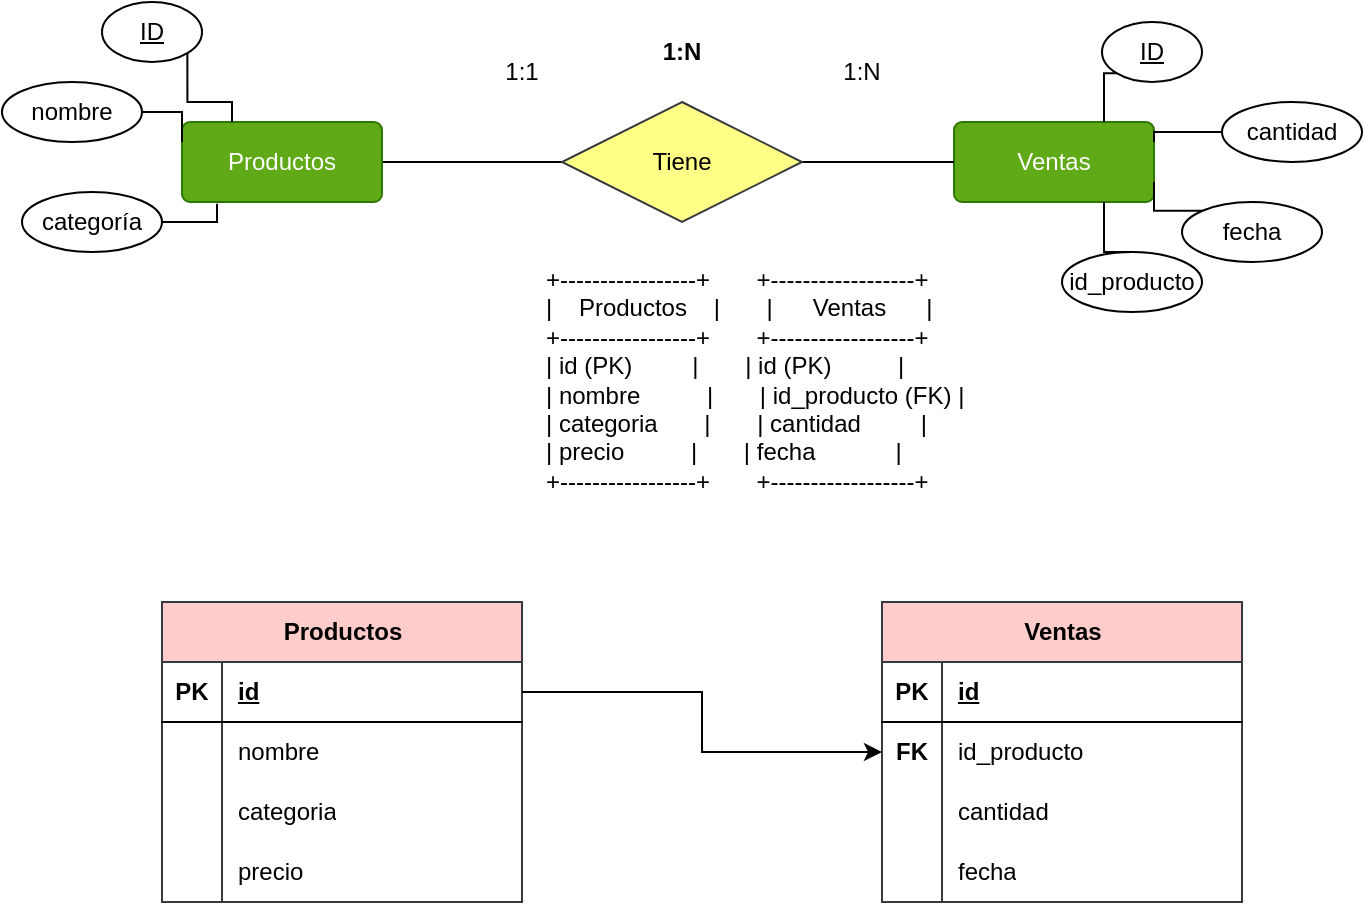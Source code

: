 <mxfile version="22.1.21" type="github">
  <diagram name="Página-1" id="dp739h36hnf_p2e6kuYJ">
    <mxGraphModel dx="1050" dy="522" grid="1" gridSize="10" guides="1" tooltips="1" connect="1" arrows="1" fold="1" page="1" pageScale="1" pageWidth="827" pageHeight="1169" math="0" shadow="0">
      <root>
        <mxCell id="0" />
        <mxCell id="1" parent="0" />
        <mxCell id="BQB4LDkK-kduXzE50Ksh-1" value="Ventas" style="rounded=1;arcSize=10;whiteSpace=wrap;html=1;align=center;fillColor=#60a917;fontColor=#ffffff;strokeColor=#2D7600;" vertex="1" parent="1">
          <mxGeometry x="576" y="60" width="100" height="40" as="geometry" />
        </mxCell>
        <mxCell id="BQB4LDkK-kduXzE50Ksh-13" style="edgeStyle=orthogonalEdgeStyle;rounded=0;orthogonalLoop=1;jettySize=auto;html=1;exitX=1;exitY=0.5;exitDx=0;exitDy=0;entryX=0;entryY=0.5;entryDx=0;entryDy=0;endArrow=none;endFill=0;" edge="1" parent="1" source="BQB4LDkK-kduXzE50Ksh-2" target="BQB4LDkK-kduXzE50Ksh-3">
          <mxGeometry relative="1" as="geometry" />
        </mxCell>
        <mxCell id="BQB4LDkK-kduXzE50Ksh-2" value="Productos" style="rounded=1;arcSize=10;whiteSpace=wrap;html=1;align=center;fillColor=#60a917;fontColor=#ffffff;strokeColor=#2D7600;" vertex="1" parent="1">
          <mxGeometry x="190" y="60" width="100" height="40" as="geometry" />
        </mxCell>
        <mxCell id="BQB4LDkK-kduXzE50Ksh-14" style="edgeStyle=orthogonalEdgeStyle;rounded=0;orthogonalLoop=1;jettySize=auto;html=1;exitX=1;exitY=0.5;exitDx=0;exitDy=0;endArrow=none;endFill=0;" edge="1" parent="1" source="BQB4LDkK-kduXzE50Ksh-3" target="BQB4LDkK-kduXzE50Ksh-1">
          <mxGeometry relative="1" as="geometry" />
        </mxCell>
        <mxCell id="BQB4LDkK-kduXzE50Ksh-3" value="Tiene" style="shape=rhombus;perimeter=rhombusPerimeter;whiteSpace=wrap;html=1;align=center;fillColor=#ffff88;strokeColor=#36393d;" vertex="1" parent="1">
          <mxGeometry x="380" y="50" width="120" height="60" as="geometry" />
        </mxCell>
        <mxCell id="BQB4LDkK-kduXzE50Ksh-21" style="edgeStyle=orthogonalEdgeStyle;rounded=0;orthogonalLoop=1;jettySize=auto;html=1;exitX=0;exitY=1;exitDx=0;exitDy=0;entryX=0.75;entryY=0;entryDx=0;entryDy=0;endArrow=none;endFill=0;" edge="1" parent="1" source="BQB4LDkK-kduXzE50Ksh-4" target="BQB4LDkK-kduXzE50Ksh-1">
          <mxGeometry relative="1" as="geometry" />
        </mxCell>
        <mxCell id="BQB4LDkK-kduXzE50Ksh-4" value="&lt;u&gt;ID&lt;/u&gt;" style="ellipse;whiteSpace=wrap;html=1;align=center;" vertex="1" parent="1">
          <mxGeometry x="650" y="10" width="50" height="30" as="geometry" />
        </mxCell>
        <mxCell id="BQB4LDkK-kduXzE50Ksh-5" value="categoría" style="ellipse;whiteSpace=wrap;html=1;align=center;" vertex="1" parent="1">
          <mxGeometry x="110" y="95" width="70" height="30" as="geometry" />
        </mxCell>
        <mxCell id="BQB4LDkK-kduXzE50Ksh-19" style="edgeStyle=orthogonalEdgeStyle;rounded=0;orthogonalLoop=1;jettySize=auto;html=1;exitX=1;exitY=0.5;exitDx=0;exitDy=0;entryX=0;entryY=0.25;entryDx=0;entryDy=0;endArrow=none;endFill=0;" edge="1" parent="1" source="BQB4LDkK-kduXzE50Ksh-6" target="BQB4LDkK-kduXzE50Ksh-2">
          <mxGeometry relative="1" as="geometry" />
        </mxCell>
        <mxCell id="BQB4LDkK-kduXzE50Ksh-6" value="nombre" style="ellipse;whiteSpace=wrap;html=1;align=center;" vertex="1" parent="1">
          <mxGeometry x="100" y="40" width="70" height="30" as="geometry" />
        </mxCell>
        <mxCell id="BQB4LDkK-kduXzE50Ksh-22" style="edgeStyle=orthogonalEdgeStyle;rounded=0;orthogonalLoop=1;jettySize=auto;html=1;exitX=0;exitY=0.5;exitDx=0;exitDy=0;entryX=1;entryY=0.25;entryDx=0;entryDy=0;endArrow=none;endFill=0;" edge="1" parent="1" source="BQB4LDkK-kduXzE50Ksh-8" target="BQB4LDkK-kduXzE50Ksh-1">
          <mxGeometry relative="1" as="geometry" />
        </mxCell>
        <mxCell id="BQB4LDkK-kduXzE50Ksh-8" value="cantidad" style="ellipse;whiteSpace=wrap;html=1;align=center;" vertex="1" parent="1">
          <mxGeometry x="710" y="50" width="70" height="30" as="geometry" />
        </mxCell>
        <mxCell id="BQB4LDkK-kduXzE50Ksh-24" style="edgeStyle=orthogonalEdgeStyle;rounded=0;orthogonalLoop=1;jettySize=auto;html=1;exitX=0;exitY=0;exitDx=0;exitDy=0;entryX=1;entryY=0.75;entryDx=0;entryDy=0;endArrow=none;endFill=0;" edge="1" parent="1" source="BQB4LDkK-kduXzE50Ksh-11" target="BQB4LDkK-kduXzE50Ksh-1">
          <mxGeometry relative="1" as="geometry" />
        </mxCell>
        <mxCell id="BQB4LDkK-kduXzE50Ksh-11" value="fecha" style="ellipse;whiteSpace=wrap;html=1;align=center;" vertex="1" parent="1">
          <mxGeometry x="690" y="100" width="70" height="30" as="geometry" />
        </mxCell>
        <mxCell id="BQB4LDkK-kduXzE50Ksh-18" style="edgeStyle=orthogonalEdgeStyle;rounded=0;orthogonalLoop=1;jettySize=auto;html=1;exitX=1;exitY=1;exitDx=0;exitDy=0;entryX=0.25;entryY=0;entryDx=0;entryDy=0;endArrow=none;endFill=0;" edge="1" parent="1" source="BQB4LDkK-kduXzE50Ksh-15" target="BQB4LDkK-kduXzE50Ksh-2">
          <mxGeometry relative="1" as="geometry" />
        </mxCell>
        <mxCell id="BQB4LDkK-kduXzE50Ksh-15" value="&lt;u&gt;ID&lt;/u&gt;" style="ellipse;whiteSpace=wrap;html=1;align=center;" vertex="1" parent="1">
          <mxGeometry x="150" width="50" height="30" as="geometry" />
        </mxCell>
        <mxCell id="BQB4LDkK-kduXzE50Ksh-23" style="edgeStyle=orthogonalEdgeStyle;rounded=0;orthogonalLoop=1;jettySize=auto;html=1;exitX=0.5;exitY=0;exitDx=0;exitDy=0;entryX=0.75;entryY=1;entryDx=0;entryDy=0;endArrow=none;endFill=0;" edge="1" parent="1" source="BQB4LDkK-kduXzE50Ksh-17" target="BQB4LDkK-kduXzE50Ksh-1">
          <mxGeometry relative="1" as="geometry" />
        </mxCell>
        <mxCell id="BQB4LDkK-kduXzE50Ksh-17" value="id_producto" style="ellipse;whiteSpace=wrap;html=1;align=center;" vertex="1" parent="1">
          <mxGeometry x="630" y="125" width="70" height="30" as="geometry" />
        </mxCell>
        <mxCell id="BQB4LDkK-kduXzE50Ksh-20" style="edgeStyle=orthogonalEdgeStyle;rounded=0;orthogonalLoop=1;jettySize=auto;html=1;exitX=1;exitY=0.5;exitDx=0;exitDy=0;entryX=0.175;entryY=1.021;entryDx=0;entryDy=0;entryPerimeter=0;endArrow=none;endFill=0;" edge="1" parent="1" source="BQB4LDkK-kduXzE50Ksh-5" target="BQB4LDkK-kduXzE50Ksh-2">
          <mxGeometry relative="1" as="geometry" />
        </mxCell>
        <mxCell id="BQB4LDkK-kduXzE50Ksh-25" value="1:N" style="text;html=1;strokeColor=none;fillColor=none;align=center;verticalAlign=middle;whiteSpace=wrap;rounded=0;" vertex="1" parent="1">
          <mxGeometry x="500" y="20" width="60" height="30" as="geometry" />
        </mxCell>
        <mxCell id="BQB4LDkK-kduXzE50Ksh-26" value="1:1" style="text;html=1;strokeColor=none;fillColor=none;align=center;verticalAlign=middle;whiteSpace=wrap;rounded=0;" vertex="1" parent="1">
          <mxGeometry x="330" y="20" width="60" height="30" as="geometry" />
        </mxCell>
        <mxCell id="BQB4LDkK-kduXzE50Ksh-27" value="&lt;b&gt;1:N&lt;/b&gt;" style="text;html=1;strokeColor=none;fillColor=none;align=center;verticalAlign=middle;whiteSpace=wrap;rounded=0;" vertex="1" parent="1">
          <mxGeometry x="410" y="10" width="60" height="30" as="geometry" />
        </mxCell>
        <mxCell id="BQB4LDkK-kduXzE50Ksh-28" value="+-----------------+       +------------------+&#xa;|    Productos    |       |      Ventas      |&#xa;+-----------------+       +------------------+&#xa;| id (PK)         |       | id (PK)          |&#xa;| nombre          |       | id_producto (FK) |&#xa;| categoria       |       | cantidad         |&#xa;| precio          |       | fecha            |&#xa;+-----------------+       +------------------+" style="text;whiteSpace=wrap;" vertex="1" parent="1">
          <mxGeometry x="370" y="125" width="320" height="230" as="geometry" />
        </mxCell>
        <mxCell id="BQB4LDkK-kduXzE50Ksh-29" value="Productos" style="shape=table;startSize=30;container=1;collapsible=1;childLayout=tableLayout;fixedRows=1;rowLines=0;fontStyle=1;align=center;resizeLast=1;html=1;fillColor=#ffcccc;strokeColor=#36393d;" vertex="1" parent="1">
          <mxGeometry x="180" y="300" width="180" height="150" as="geometry" />
        </mxCell>
        <mxCell id="BQB4LDkK-kduXzE50Ksh-30" value="" style="shape=tableRow;horizontal=0;startSize=0;swimlaneHead=0;swimlaneBody=0;fillColor=none;collapsible=0;dropTarget=0;points=[[0,0.5],[1,0.5]];portConstraint=eastwest;top=0;left=0;right=0;bottom=1;" vertex="1" parent="BQB4LDkK-kduXzE50Ksh-29">
          <mxGeometry y="30" width="180" height="30" as="geometry" />
        </mxCell>
        <mxCell id="BQB4LDkK-kduXzE50Ksh-31" value="PK" style="shape=partialRectangle;connectable=0;fillColor=none;top=0;left=0;bottom=0;right=0;fontStyle=1;overflow=hidden;whiteSpace=wrap;html=1;" vertex="1" parent="BQB4LDkK-kduXzE50Ksh-30">
          <mxGeometry width="30" height="30" as="geometry">
            <mxRectangle width="30" height="30" as="alternateBounds" />
          </mxGeometry>
        </mxCell>
        <mxCell id="BQB4LDkK-kduXzE50Ksh-32" value="id" style="shape=partialRectangle;connectable=0;fillColor=none;top=0;left=0;bottom=0;right=0;align=left;spacingLeft=6;fontStyle=5;overflow=hidden;whiteSpace=wrap;html=1;" vertex="1" parent="BQB4LDkK-kduXzE50Ksh-30">
          <mxGeometry x="30" width="150" height="30" as="geometry">
            <mxRectangle width="150" height="30" as="alternateBounds" />
          </mxGeometry>
        </mxCell>
        <mxCell id="BQB4LDkK-kduXzE50Ksh-33" value="" style="shape=tableRow;horizontal=0;startSize=0;swimlaneHead=0;swimlaneBody=0;fillColor=none;collapsible=0;dropTarget=0;points=[[0,0.5],[1,0.5]];portConstraint=eastwest;top=0;left=0;right=0;bottom=0;" vertex="1" parent="BQB4LDkK-kduXzE50Ksh-29">
          <mxGeometry y="60" width="180" height="30" as="geometry" />
        </mxCell>
        <mxCell id="BQB4LDkK-kduXzE50Ksh-34" value="" style="shape=partialRectangle;connectable=0;fillColor=none;top=0;left=0;bottom=0;right=0;editable=1;overflow=hidden;whiteSpace=wrap;html=1;" vertex="1" parent="BQB4LDkK-kduXzE50Ksh-33">
          <mxGeometry width="30" height="30" as="geometry">
            <mxRectangle width="30" height="30" as="alternateBounds" />
          </mxGeometry>
        </mxCell>
        <mxCell id="BQB4LDkK-kduXzE50Ksh-35" value="nombre" style="shape=partialRectangle;connectable=0;fillColor=none;top=0;left=0;bottom=0;right=0;align=left;spacingLeft=6;overflow=hidden;whiteSpace=wrap;html=1;" vertex="1" parent="BQB4LDkK-kduXzE50Ksh-33">
          <mxGeometry x="30" width="150" height="30" as="geometry">
            <mxRectangle width="150" height="30" as="alternateBounds" />
          </mxGeometry>
        </mxCell>
        <mxCell id="BQB4LDkK-kduXzE50Ksh-36" value="" style="shape=tableRow;horizontal=0;startSize=0;swimlaneHead=0;swimlaneBody=0;fillColor=none;collapsible=0;dropTarget=0;points=[[0,0.5],[1,0.5]];portConstraint=eastwest;top=0;left=0;right=0;bottom=0;" vertex="1" parent="BQB4LDkK-kduXzE50Ksh-29">
          <mxGeometry y="90" width="180" height="30" as="geometry" />
        </mxCell>
        <mxCell id="BQB4LDkK-kduXzE50Ksh-37" value="" style="shape=partialRectangle;connectable=0;fillColor=none;top=0;left=0;bottom=0;right=0;editable=1;overflow=hidden;whiteSpace=wrap;html=1;" vertex="1" parent="BQB4LDkK-kduXzE50Ksh-36">
          <mxGeometry width="30" height="30" as="geometry">
            <mxRectangle width="30" height="30" as="alternateBounds" />
          </mxGeometry>
        </mxCell>
        <mxCell id="BQB4LDkK-kduXzE50Ksh-38" value="categoria" style="shape=partialRectangle;connectable=0;fillColor=none;top=0;left=0;bottom=0;right=0;align=left;spacingLeft=6;overflow=hidden;whiteSpace=wrap;html=1;" vertex="1" parent="BQB4LDkK-kduXzE50Ksh-36">
          <mxGeometry x="30" width="150" height="30" as="geometry">
            <mxRectangle width="150" height="30" as="alternateBounds" />
          </mxGeometry>
        </mxCell>
        <mxCell id="BQB4LDkK-kduXzE50Ksh-39" value="" style="shape=tableRow;horizontal=0;startSize=0;swimlaneHead=0;swimlaneBody=0;fillColor=none;collapsible=0;dropTarget=0;points=[[0,0.5],[1,0.5]];portConstraint=eastwest;top=0;left=0;right=0;bottom=0;" vertex="1" parent="BQB4LDkK-kduXzE50Ksh-29">
          <mxGeometry y="120" width="180" height="30" as="geometry" />
        </mxCell>
        <mxCell id="BQB4LDkK-kduXzE50Ksh-40" value="" style="shape=partialRectangle;connectable=0;fillColor=none;top=0;left=0;bottom=0;right=0;editable=1;overflow=hidden;whiteSpace=wrap;html=1;" vertex="1" parent="BQB4LDkK-kduXzE50Ksh-39">
          <mxGeometry width="30" height="30" as="geometry">
            <mxRectangle width="30" height="30" as="alternateBounds" />
          </mxGeometry>
        </mxCell>
        <mxCell id="BQB4LDkK-kduXzE50Ksh-41" value="precio" style="shape=partialRectangle;connectable=0;fillColor=none;top=0;left=0;bottom=0;right=0;align=left;spacingLeft=6;overflow=hidden;whiteSpace=wrap;html=1;" vertex="1" parent="BQB4LDkK-kduXzE50Ksh-39">
          <mxGeometry x="30" width="150" height="30" as="geometry">
            <mxRectangle width="150" height="30" as="alternateBounds" />
          </mxGeometry>
        </mxCell>
        <mxCell id="BQB4LDkK-kduXzE50Ksh-42" value="Ventas" style="shape=table;startSize=30;container=1;collapsible=1;childLayout=tableLayout;fixedRows=1;rowLines=0;fontStyle=1;align=center;resizeLast=1;html=1;fillColor=#ffcccc;strokeColor=#36393d;" vertex="1" parent="1">
          <mxGeometry x="540" y="300" width="180" height="150" as="geometry" />
        </mxCell>
        <mxCell id="BQB4LDkK-kduXzE50Ksh-43" value="" style="shape=tableRow;horizontal=0;startSize=0;swimlaneHead=0;swimlaneBody=0;fillColor=none;collapsible=0;dropTarget=0;points=[[0,0.5],[1,0.5]];portConstraint=eastwest;top=0;left=0;right=0;bottom=1;" vertex="1" parent="BQB4LDkK-kduXzE50Ksh-42">
          <mxGeometry y="30" width="180" height="30" as="geometry" />
        </mxCell>
        <mxCell id="BQB4LDkK-kduXzE50Ksh-44" value="PK" style="shape=partialRectangle;connectable=0;fillColor=none;top=0;left=0;bottom=0;right=0;fontStyle=1;overflow=hidden;whiteSpace=wrap;html=1;" vertex="1" parent="BQB4LDkK-kduXzE50Ksh-43">
          <mxGeometry width="30" height="30" as="geometry">
            <mxRectangle width="30" height="30" as="alternateBounds" />
          </mxGeometry>
        </mxCell>
        <mxCell id="BQB4LDkK-kduXzE50Ksh-45" value="id" style="shape=partialRectangle;connectable=0;fillColor=none;top=0;left=0;bottom=0;right=0;align=left;spacingLeft=6;fontStyle=5;overflow=hidden;whiteSpace=wrap;html=1;" vertex="1" parent="BQB4LDkK-kduXzE50Ksh-43">
          <mxGeometry x="30" width="150" height="30" as="geometry">
            <mxRectangle width="150" height="30" as="alternateBounds" />
          </mxGeometry>
        </mxCell>
        <mxCell id="BQB4LDkK-kduXzE50Ksh-46" value="" style="shape=tableRow;horizontal=0;startSize=0;swimlaneHead=0;swimlaneBody=0;fillColor=none;collapsible=0;dropTarget=0;points=[[0,0.5],[1,0.5]];portConstraint=eastwest;top=0;left=0;right=0;bottom=0;" vertex="1" parent="BQB4LDkK-kduXzE50Ksh-42">
          <mxGeometry y="60" width="180" height="30" as="geometry" />
        </mxCell>
        <mxCell id="BQB4LDkK-kduXzE50Ksh-47" value="&lt;b&gt;FK&lt;/b&gt;" style="shape=partialRectangle;connectable=0;fillColor=none;top=0;left=0;bottom=0;right=0;editable=1;overflow=hidden;whiteSpace=wrap;html=1;" vertex="1" parent="BQB4LDkK-kduXzE50Ksh-46">
          <mxGeometry width="30" height="30" as="geometry">
            <mxRectangle width="30" height="30" as="alternateBounds" />
          </mxGeometry>
        </mxCell>
        <mxCell id="BQB4LDkK-kduXzE50Ksh-48" value="id_producto" style="shape=partialRectangle;connectable=0;fillColor=none;top=0;left=0;bottom=0;right=0;align=left;spacingLeft=6;overflow=hidden;whiteSpace=wrap;html=1;" vertex="1" parent="BQB4LDkK-kduXzE50Ksh-46">
          <mxGeometry x="30" width="150" height="30" as="geometry">
            <mxRectangle width="150" height="30" as="alternateBounds" />
          </mxGeometry>
        </mxCell>
        <mxCell id="BQB4LDkK-kduXzE50Ksh-49" value="" style="shape=tableRow;horizontal=0;startSize=0;swimlaneHead=0;swimlaneBody=0;fillColor=none;collapsible=0;dropTarget=0;points=[[0,0.5],[1,0.5]];portConstraint=eastwest;top=0;left=0;right=0;bottom=0;" vertex="1" parent="BQB4LDkK-kduXzE50Ksh-42">
          <mxGeometry y="90" width="180" height="30" as="geometry" />
        </mxCell>
        <mxCell id="BQB4LDkK-kduXzE50Ksh-50" value="" style="shape=partialRectangle;connectable=0;fillColor=none;top=0;left=0;bottom=0;right=0;editable=1;overflow=hidden;whiteSpace=wrap;html=1;" vertex="1" parent="BQB4LDkK-kduXzE50Ksh-49">
          <mxGeometry width="30" height="30" as="geometry">
            <mxRectangle width="30" height="30" as="alternateBounds" />
          </mxGeometry>
        </mxCell>
        <mxCell id="BQB4LDkK-kduXzE50Ksh-51" value="cantidad" style="shape=partialRectangle;connectable=0;fillColor=none;top=0;left=0;bottom=0;right=0;align=left;spacingLeft=6;overflow=hidden;whiteSpace=wrap;html=1;" vertex="1" parent="BQB4LDkK-kduXzE50Ksh-49">
          <mxGeometry x="30" width="150" height="30" as="geometry">
            <mxRectangle width="150" height="30" as="alternateBounds" />
          </mxGeometry>
        </mxCell>
        <mxCell id="BQB4LDkK-kduXzE50Ksh-52" value="" style="shape=tableRow;horizontal=0;startSize=0;swimlaneHead=0;swimlaneBody=0;fillColor=none;collapsible=0;dropTarget=0;points=[[0,0.5],[1,0.5]];portConstraint=eastwest;top=0;left=0;right=0;bottom=0;" vertex="1" parent="BQB4LDkK-kduXzE50Ksh-42">
          <mxGeometry y="120" width="180" height="30" as="geometry" />
        </mxCell>
        <mxCell id="BQB4LDkK-kduXzE50Ksh-53" value="" style="shape=partialRectangle;connectable=0;fillColor=none;top=0;left=0;bottom=0;right=0;editable=1;overflow=hidden;whiteSpace=wrap;html=1;" vertex="1" parent="BQB4LDkK-kduXzE50Ksh-52">
          <mxGeometry width="30" height="30" as="geometry">
            <mxRectangle width="30" height="30" as="alternateBounds" />
          </mxGeometry>
        </mxCell>
        <mxCell id="BQB4LDkK-kduXzE50Ksh-54" value="fecha" style="shape=partialRectangle;connectable=0;fillColor=none;top=0;left=0;bottom=0;right=0;align=left;spacingLeft=6;overflow=hidden;whiteSpace=wrap;html=1;" vertex="1" parent="BQB4LDkK-kduXzE50Ksh-52">
          <mxGeometry x="30" width="150" height="30" as="geometry">
            <mxRectangle width="150" height="30" as="alternateBounds" />
          </mxGeometry>
        </mxCell>
        <mxCell id="BQB4LDkK-kduXzE50Ksh-55" style="edgeStyle=orthogonalEdgeStyle;rounded=0;orthogonalLoop=1;jettySize=auto;html=1;exitX=1;exitY=0.5;exitDx=0;exitDy=0;entryX=0;entryY=0.5;entryDx=0;entryDy=0;" edge="1" parent="1" source="BQB4LDkK-kduXzE50Ksh-30" target="BQB4LDkK-kduXzE50Ksh-46">
          <mxGeometry relative="1" as="geometry" />
        </mxCell>
      </root>
    </mxGraphModel>
  </diagram>
</mxfile>
